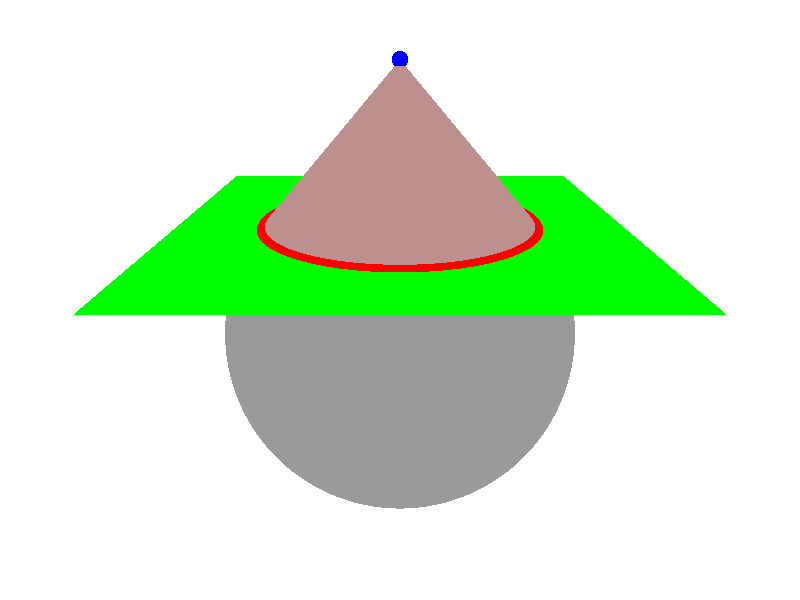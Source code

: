 #version 3.7;

#include "colors.inc"


global_settings {
    assumed_gamma 2.2
    max_trace_level 8
}

background { color White }


#declare s = 1.5*y;

#declare nor = vnormalize(s);
#declare dist = vlength(s);
#declare invd = 1 / dist;

torus {
    sqrt(1-invd*invd), 0.025
    pigment {
        color Red
    }
    finish {
        ambient 0.5
        diffuse 0.5
        reflection 0.1
        specular 0.4
        roughness 0.02
        }
    translate <0, invd, 0>
}
sphere {
    <0, 0, 0> 1
    pigment {
        color rgb 0.6
        transmit 0.8
    }
    finish {
        ambient 0.4
        diffuse 0.6
        reflection 0
        specular 0.2
        roughness 0.003
        irid { 0.3 thickness 0.2 turbulence 0.05 }
        conserve_energy
        }
    }

light_source {
    <4, 10, 0>
    color <1.0, 1.0,  1.0>
}

light_source {
    <100, -10, -100>
    color rgb 0.8
}


sphere {
    s, 0.04
    pigment {
        color Blue
    }
    finish {
        ambient 0.5
        diffuse 0.5
        reflection 0.1
        specular 0.4
        roughness 0.02
    }
}

box {
    #local k = 1.2;
    <-k, -0.001, -k>, <k, 0.001, k>
    pigment {
        color Green
        transmit 0.7
    }
    finish {
        diffuse .5 ambient .5 reflection .2 phong 0.5
    }
    translate invd * y
}


 cone {
    s, 0.0
    invd*y, sqrt(1-invd*invd)
    pigment {
        color Pink
        transmit 0.5
    }
    finish {
        ambient 0.5
        diffuse 0.5
        reflection 0
        specular 0.4
        roughness 0.003
    }
  }

camera {
    location <0, 2, -4>*0.8
    right     x*image_width/image_height
    look_at  <0, 0.2,  0> // <x, y, z>
    up y
    sky z
}
